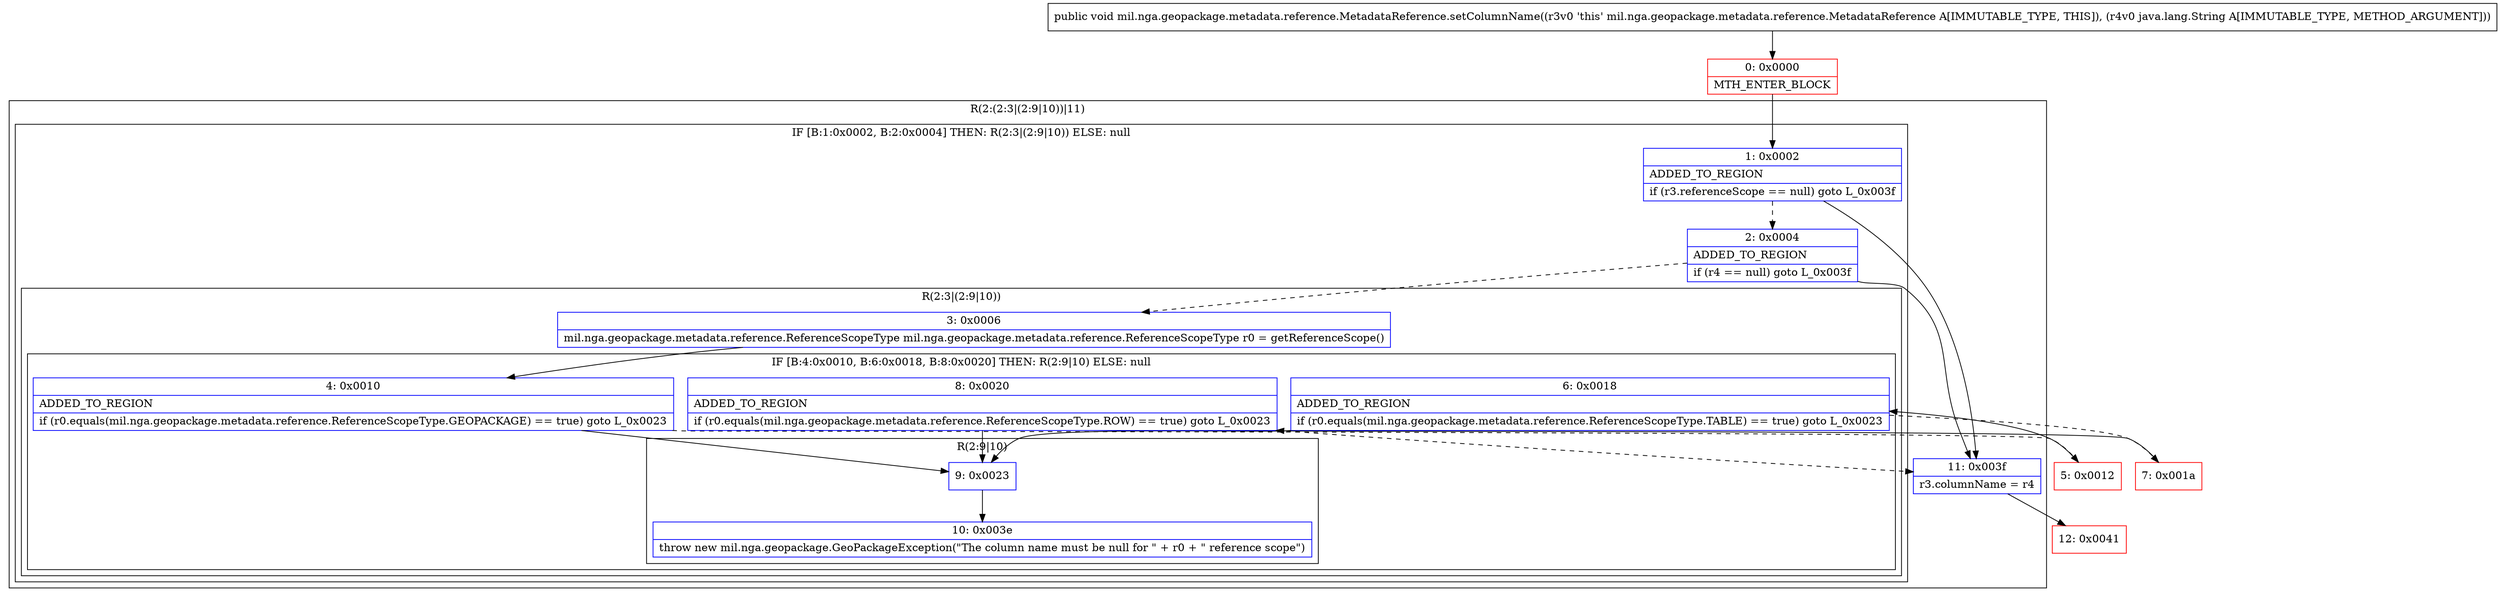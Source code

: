 digraph "CFG formil.nga.geopackage.metadata.reference.MetadataReference.setColumnName(Ljava\/lang\/String;)V" {
subgraph cluster_Region_1518495899 {
label = "R(2:(2:3|(2:9|10))|11)";
node [shape=record,color=blue];
subgraph cluster_IfRegion_441442341 {
label = "IF [B:1:0x0002, B:2:0x0004] THEN: R(2:3|(2:9|10)) ELSE: null";
node [shape=record,color=blue];
Node_1 [shape=record,label="{1\:\ 0x0002|ADDED_TO_REGION\l|if (r3.referenceScope == null) goto L_0x003f\l}"];
Node_2 [shape=record,label="{2\:\ 0x0004|ADDED_TO_REGION\l|if (r4 == null) goto L_0x003f\l}"];
subgraph cluster_Region_1085677049 {
label = "R(2:3|(2:9|10))";
node [shape=record,color=blue];
Node_3 [shape=record,label="{3\:\ 0x0006|mil.nga.geopackage.metadata.reference.ReferenceScopeType mil.nga.geopackage.metadata.reference.ReferenceScopeType r0 = getReferenceScope()\l}"];
subgraph cluster_IfRegion_2048501957 {
label = "IF [B:4:0x0010, B:6:0x0018, B:8:0x0020] THEN: R(2:9|10) ELSE: null";
node [shape=record,color=blue];
Node_4 [shape=record,label="{4\:\ 0x0010|ADDED_TO_REGION\l|if (r0.equals(mil.nga.geopackage.metadata.reference.ReferenceScopeType.GEOPACKAGE) == true) goto L_0x0023\l}"];
Node_6 [shape=record,label="{6\:\ 0x0018|ADDED_TO_REGION\l|if (r0.equals(mil.nga.geopackage.metadata.reference.ReferenceScopeType.TABLE) == true) goto L_0x0023\l}"];
Node_8 [shape=record,label="{8\:\ 0x0020|ADDED_TO_REGION\l|if (r0.equals(mil.nga.geopackage.metadata.reference.ReferenceScopeType.ROW) == true) goto L_0x0023\l}"];
subgraph cluster_Region_1553266078 {
label = "R(2:9|10)";
node [shape=record,color=blue];
Node_9 [shape=record,label="{9\:\ 0x0023}"];
Node_10 [shape=record,label="{10\:\ 0x003e|throw new mil.nga.geopackage.GeoPackageException(\"The column name must be null for \" + r0 + \" reference scope\")\l}"];
}
}
}
}
Node_11 [shape=record,label="{11\:\ 0x003f|r3.columnName = r4\l}"];
}
Node_0 [shape=record,color=red,label="{0\:\ 0x0000|MTH_ENTER_BLOCK\l}"];
Node_5 [shape=record,color=red,label="{5\:\ 0x0012}"];
Node_7 [shape=record,color=red,label="{7\:\ 0x001a}"];
Node_12 [shape=record,color=red,label="{12\:\ 0x0041}"];
MethodNode[shape=record,label="{public void mil.nga.geopackage.metadata.reference.MetadataReference.setColumnName((r3v0 'this' mil.nga.geopackage.metadata.reference.MetadataReference A[IMMUTABLE_TYPE, THIS]), (r4v0 java.lang.String A[IMMUTABLE_TYPE, METHOD_ARGUMENT])) }"];
MethodNode -> Node_0;
Node_1 -> Node_2[style=dashed];
Node_1 -> Node_11;
Node_2 -> Node_3[style=dashed];
Node_2 -> Node_11;
Node_3 -> Node_4;
Node_4 -> Node_5[style=dashed];
Node_4 -> Node_9;
Node_6 -> Node_7[style=dashed];
Node_6 -> Node_9;
Node_8 -> Node_9;
Node_8 -> Node_11[style=dashed];
Node_9 -> Node_10;
Node_11 -> Node_12;
Node_0 -> Node_1;
Node_5 -> Node_6;
Node_7 -> Node_8;
}

